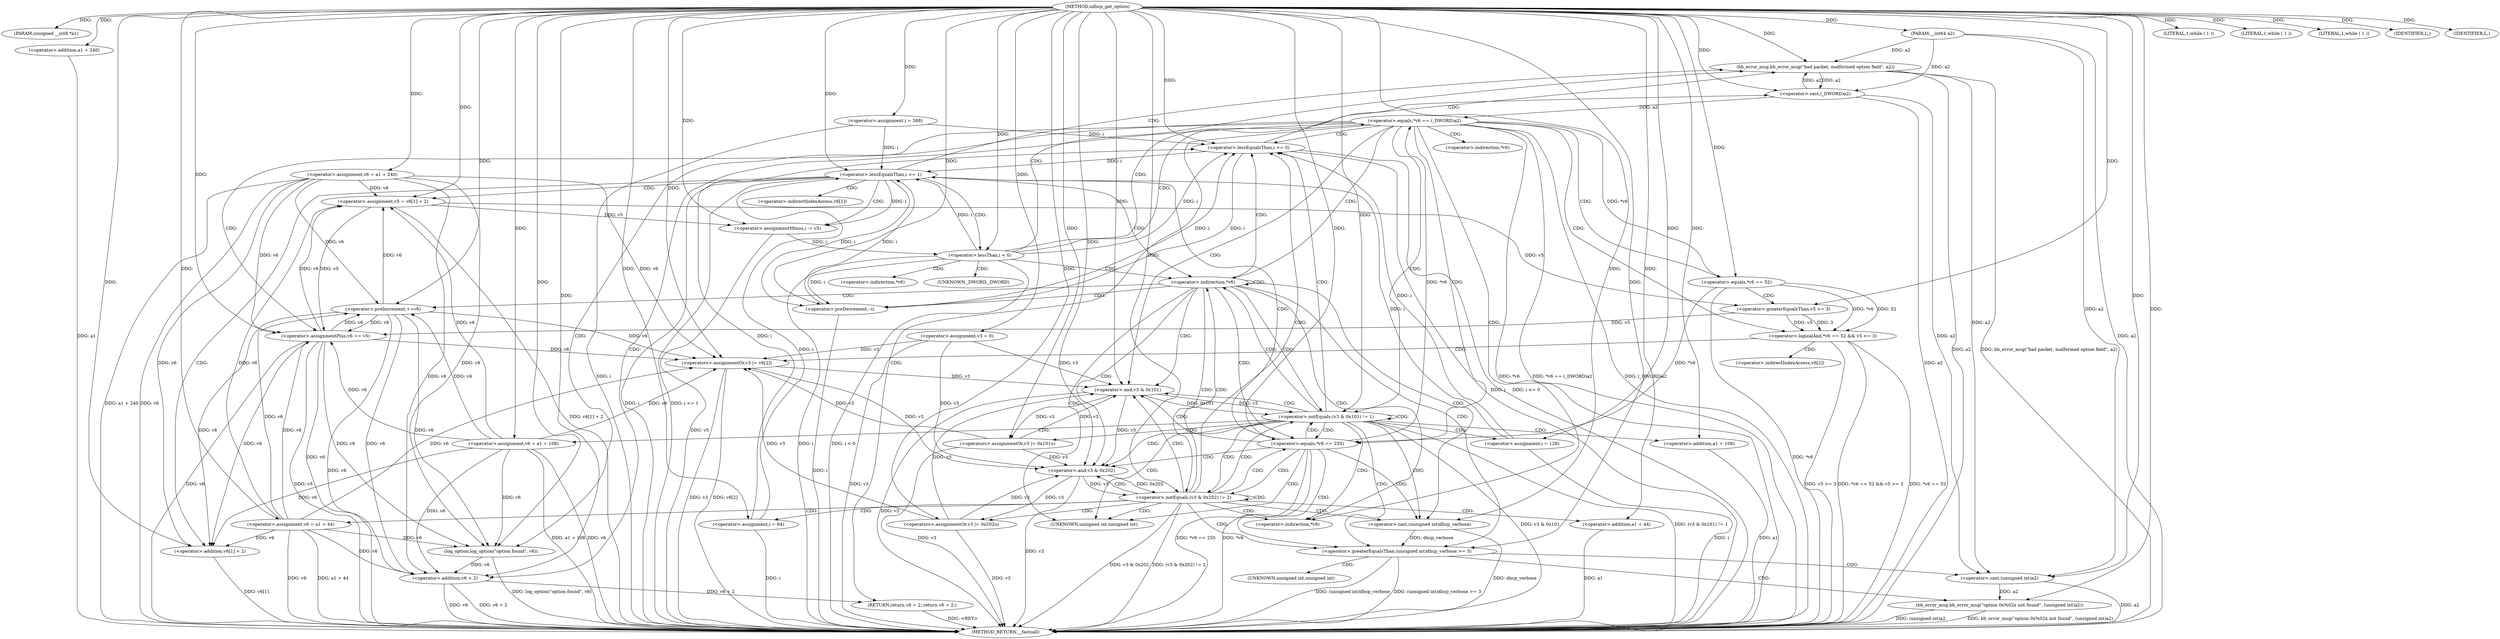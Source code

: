 digraph udhcp_get_option {  
"1000105" [label = "(METHOD,udhcp_get_option)" ]
"1000259" [label = "(METHOD_RETURN,__fastcall)" ]
"1000106" [label = "(PARAM,unsigned __int8 *a1)" ]
"1000107" [label = "(PARAM,__int64 a2)" ]
"1000113" [label = "(<operator>.assignment,v3 = 0)" ]
"1000116" [label = "(<operator>.assignment,v6 = a1 + 240)" ]
"1000118" [label = "(<operator>.addition,a1 + 240)" ]
"1000122" [label = "(<operator>.assignment,i = 388)" ]
"1000125" [label = "(<operator>.assignment,i = 64)" ]
"1000130" [label = "(LITERAL,1,while ( 1 ))" ]
"1000133" [label = "(LITERAL,1,while ( 1 ))" ]
"1000136" [label = "(LITERAL,1,while ( 1 ))" ]
"1000139" [label = "(<operator>.lessEqualsThan,i <= 0)" ]
"1000144" [label = "(bb_error_msg,bb_error_msg(\"bad packet, malformed option field\", a2))" ]
"1000147" [label = "(IDENTIFIER,L,)" ]
"1000152" [label = "(<operator>.preDecrement,--i)" ]
"1000154" [label = "(<operator>.preIncrement,++v6)" ]
"1000157" [label = "(<operator>.equals,*v6 == 255)" ]
"1000163" [label = "(<operator>.lessEqualsThan,i <= 1)" ]
"1000167" [label = "(<operator>.assignment,v5 = v6[1] + 2)" ]
"1000169" [label = "(<operator>.addition,v6[1] + 2)" ]
"1000174" [label = "(<operator>.assignmentMinus,i -= v5)" ]
"1000178" [label = "(<operator>.lessThan,i < 0)" ]
"1000183" [label = "(<operator>.equals,*v6 == (_DWORD)a2)" ]
"1000186" [label = "(<operator>.cast,(_DWORD)a2)" ]
"1000190" [label = "(log_option,log_option(\"option found\", v6))" ]
"1000193" [label = "(RETURN,return v6 + 2;,return v6 + 2;)" ]
"1000194" [label = "(<operator>.addition,v6 + 2)" ]
"1000198" [label = "(<operator>.logicalAnd,*v6 == 52 && v5 >= 3)" ]
"1000199" [label = "(<operator>.equals,*v6 == 52)" ]
"1000203" [label = "(<operator>.greaterEqualsThan,v5 >= 3)" ]
"1000206" [label = "(<operators>.assignmentOr,v3 |= v6[2])" ]
"1000211" [label = "(<operator>.assignmentPlus,v6 += v5)" ]
"1000215" [label = "(<operator>.notEquals,(v3 & 0x101) != 1)" ]
"1000216" [label = "(<operator>.and,v3 & 0x101)" ]
"1000221" [label = "(<operators>.assignmentOr,v3 |= 0x101u)" ]
"1000224" [label = "(<operator>.assignment,v6 = a1 + 108)" ]
"1000226" [label = "(<operator>.addition,a1 + 108)" ]
"1000229" [label = "(<operator>.assignment,i = 128)" ]
"1000233" [label = "(<operator>.notEquals,(v3 & 0x202) != 2)" ]
"1000234" [label = "(<operator>.and,v3 & 0x202)" ]
"1000239" [label = "(<operators>.assignmentOr,v3 |= 0x202u)" ]
"1000242" [label = "(<operator>.assignment,v6 = a1 + 44)" ]
"1000244" [label = "(<operator>.addition,a1 + 44)" ]
"1000248" [label = "(<operator>.greaterEqualsThan,(unsigned int)dhcp_verbose >= 3)" ]
"1000249" [label = "(<operator>.cast,(unsigned int)dhcp_verbose)" ]
"1000253" [label = "(bb_error_msg,bb_error_msg(\"option 0x%02x not found\", (unsigned int)a2))" ]
"1000255" [label = "(<operator>.cast,(unsigned int)a2)" ]
"1000258" [label = "(IDENTIFIER,L,)" ]
"1000149" [label = "(<operator>.indirection,*v6)" ]
"1000158" [label = "(<operator>.indirection,*v6)" ]
"1000170" [label = "(<operator>.indirectIndexAccess,v6[1])" ]
"1000184" [label = "(<operator>.indirection,*v6)" ]
"1000187" [label = "(UNKNOWN,_DWORD,_DWORD)" ]
"1000200" [label = "(<operator>.indirection,*v6)" ]
"1000208" [label = "(<operator>.indirectIndexAccess,v6[2])" ]
"1000250" [label = "(UNKNOWN,unsigned int,unsigned int)" ]
"1000256" [label = "(UNKNOWN,unsigned int,unsigned int)" ]
  "1000118" -> "1000259"  [ label = "DDG: a1"] 
  "1000248" -> "1000259"  [ label = "DDG: (unsigned int)dhcp_verbose"] 
  "1000198" -> "1000259"  [ label = "DDG: *v6 == 52 && v5 >= 3"] 
  "1000113" -> "1000259"  [ label = "DDG: v3"] 
  "1000139" -> "1000259"  [ label = "DDG: i"] 
  "1000215" -> "1000259"  [ label = "DDG: v3 & 0x101"] 
  "1000194" -> "1000259"  [ label = "DDG: v6"] 
  "1000249" -> "1000259"  [ label = "DDG: dhcp_verbose"] 
  "1000211" -> "1000259"  [ label = "DDG: v6"] 
  "1000163" -> "1000259"  [ label = "DDG: i"] 
  "1000144" -> "1000259"  [ label = "DDG: bb_error_msg(\"bad packet, malformed option field\", a2)"] 
  "1000242" -> "1000259"  [ label = "DDG: v6"] 
  "1000194" -> "1000259"  [ label = "DDG: v6 + 2"] 
  "1000107" -> "1000259"  [ label = "DDG: a2"] 
  "1000199" -> "1000259"  [ label = "DDG: *v6"] 
  "1000116" -> "1000259"  [ label = "DDG: v6"] 
  "1000198" -> "1000259"  [ label = "DDG: *v6 == 52"] 
  "1000163" -> "1000259"  [ label = "DDG: i <= 1"] 
  "1000198" -> "1000259"  [ label = "DDG: v5 >= 3"] 
  "1000139" -> "1000259"  [ label = "DDG: i <= 0"] 
  "1000242" -> "1000259"  [ label = "DDG: a1 + 44"] 
  "1000233" -> "1000259"  [ label = "DDG: (v3 & 0x202) != 2"] 
  "1000116" -> "1000259"  [ label = "DDG: a1 + 240"] 
  "1000183" -> "1000259"  [ label = "DDG: *v6"] 
  "1000211" -> "1000259"  [ label = "DDG: v5"] 
  "1000157" -> "1000259"  [ label = "DDG: *v6 == 255"] 
  "1000216" -> "1000259"  [ label = "DDG: v3"] 
  "1000178" -> "1000259"  [ label = "DDG: i < 0"] 
  "1000229" -> "1000259"  [ label = "DDG: i"] 
  "1000233" -> "1000259"  [ label = "DDG: v3 & 0x202"] 
  "1000224" -> "1000259"  [ label = "DDG: a1 + 108"] 
  "1000183" -> "1000259"  [ label = "DDG: *v6 == (_DWORD)a2"] 
  "1000226" -> "1000259"  [ label = "DDG: a1"] 
  "1000152" -> "1000259"  [ label = "DDG: i"] 
  "1000253" -> "1000259"  [ label = "DDG: bb_error_msg(\"option 0x%02x not found\", (unsigned int)a2)"] 
  "1000154" -> "1000259"  [ label = "DDG: v6"] 
  "1000157" -> "1000259"  [ label = "DDG: *v6"] 
  "1000190" -> "1000259"  [ label = "DDG: log_option(\"option found\", v6)"] 
  "1000215" -> "1000259"  [ label = "DDG: (v3 & 0x101) != 1"] 
  "1000253" -> "1000259"  [ label = "DDG: (unsigned int)a2"] 
  "1000206" -> "1000259"  [ label = "DDG: v3"] 
  "1000221" -> "1000259"  [ label = "DDG: v3"] 
  "1000248" -> "1000259"  [ label = "DDG: (unsigned int)dhcp_verbose >= 3"] 
  "1000224" -> "1000259"  [ label = "DDG: v6"] 
  "1000169" -> "1000259"  [ label = "DDG: v6[1]"] 
  "1000255" -> "1000259"  [ label = "DDG: a2"] 
  "1000186" -> "1000259"  [ label = "DDG: a2"] 
  "1000206" -> "1000259"  [ label = "DDG: v6[2]"] 
  "1000125" -> "1000259"  [ label = "DDG: i"] 
  "1000174" -> "1000259"  [ label = "DDG: v5"] 
  "1000178" -> "1000259"  [ label = "DDG: i"] 
  "1000167" -> "1000259"  [ label = "DDG: v6[1] + 2"] 
  "1000144" -> "1000259"  [ label = "DDG: a2"] 
  "1000239" -> "1000259"  [ label = "DDG: v3"] 
  "1000244" -> "1000259"  [ label = "DDG: a1"] 
  "1000122" -> "1000259"  [ label = "DDG: i"] 
  "1000234" -> "1000259"  [ label = "DDG: v3"] 
  "1000183" -> "1000259"  [ label = "DDG: (_DWORD)a2"] 
  "1000193" -> "1000259"  [ label = "DDG: <RET>"] 
  "1000105" -> "1000106"  [ label = "DDG: "] 
  "1000105" -> "1000107"  [ label = "DDG: "] 
  "1000105" -> "1000113"  [ label = "DDG: "] 
  "1000105" -> "1000116"  [ label = "DDG: "] 
  "1000105" -> "1000118"  [ label = "DDG: "] 
  "1000105" -> "1000122"  [ label = "DDG: "] 
  "1000105" -> "1000125"  [ label = "DDG: "] 
  "1000105" -> "1000130"  [ label = "DDG: "] 
  "1000105" -> "1000133"  [ label = "DDG: "] 
  "1000105" -> "1000136"  [ label = "DDG: "] 
  "1000229" -> "1000139"  [ label = "DDG: i"] 
  "1000152" -> "1000139"  [ label = "DDG: i"] 
  "1000125" -> "1000139"  [ label = "DDG: i"] 
  "1000178" -> "1000139"  [ label = "DDG: i"] 
  "1000122" -> "1000139"  [ label = "DDG: i"] 
  "1000105" -> "1000139"  [ label = "DDG: "] 
  "1000105" -> "1000144"  [ label = "DDG: "] 
  "1000186" -> "1000144"  [ label = "DDG: a2"] 
  "1000107" -> "1000144"  [ label = "DDG: a2"] 
  "1000105" -> "1000147"  [ label = "DDG: "] 
  "1000163" -> "1000152"  [ label = "DDG: i"] 
  "1000178" -> "1000152"  [ label = "DDG: i"] 
  "1000139" -> "1000152"  [ label = "DDG: i"] 
  "1000105" -> "1000152"  [ label = "DDG: "] 
  "1000211" -> "1000154"  [ label = "DDG: v6"] 
  "1000242" -> "1000154"  [ label = "DDG: v6"] 
  "1000116" -> "1000154"  [ label = "DDG: v6"] 
  "1000224" -> "1000154"  [ label = "DDG: v6"] 
  "1000105" -> "1000154"  [ label = "DDG: "] 
  "1000199" -> "1000157"  [ label = "DDG: *v6"] 
  "1000105" -> "1000157"  [ label = "DDG: "] 
  "1000229" -> "1000163"  [ label = "DDG: i"] 
  "1000152" -> "1000163"  [ label = "DDG: i"] 
  "1000125" -> "1000163"  [ label = "DDG: i"] 
  "1000178" -> "1000163"  [ label = "DDG: i"] 
  "1000139" -> "1000163"  [ label = "DDG: i"] 
  "1000122" -> "1000163"  [ label = "DDG: i"] 
  "1000105" -> "1000163"  [ label = "DDG: "] 
  "1000211" -> "1000167"  [ label = "DDG: v6"] 
  "1000242" -> "1000167"  [ label = "DDG: v6"] 
  "1000116" -> "1000167"  [ label = "DDG: v6"] 
  "1000154" -> "1000167"  [ label = "DDG: v6"] 
  "1000224" -> "1000167"  [ label = "DDG: v6"] 
  "1000105" -> "1000167"  [ label = "DDG: "] 
  "1000211" -> "1000169"  [ label = "DDG: v6"] 
  "1000242" -> "1000169"  [ label = "DDG: v6"] 
  "1000116" -> "1000169"  [ label = "DDG: v6"] 
  "1000154" -> "1000169"  [ label = "DDG: v6"] 
  "1000224" -> "1000169"  [ label = "DDG: v6"] 
  "1000105" -> "1000169"  [ label = "DDG: "] 
  "1000167" -> "1000174"  [ label = "DDG: v5"] 
  "1000105" -> "1000174"  [ label = "DDG: "] 
  "1000163" -> "1000174"  [ label = "DDG: i"] 
  "1000174" -> "1000178"  [ label = "DDG: i"] 
  "1000105" -> "1000178"  [ label = "DDG: "] 
  "1000157" -> "1000183"  [ label = "DDG: *v6"] 
  "1000186" -> "1000183"  [ label = "DDG: a2"] 
  "1000144" -> "1000186"  [ label = "DDG: a2"] 
  "1000107" -> "1000186"  [ label = "DDG: a2"] 
  "1000105" -> "1000186"  [ label = "DDG: "] 
  "1000105" -> "1000190"  [ label = "DDG: "] 
  "1000211" -> "1000190"  [ label = "DDG: v6"] 
  "1000242" -> "1000190"  [ label = "DDG: v6"] 
  "1000116" -> "1000190"  [ label = "DDG: v6"] 
  "1000154" -> "1000190"  [ label = "DDG: v6"] 
  "1000224" -> "1000190"  [ label = "DDG: v6"] 
  "1000194" -> "1000193"  [ label = "DDG: v6 + 2"] 
  "1000190" -> "1000194"  [ label = "DDG: v6"] 
  "1000105" -> "1000194"  [ label = "DDG: "] 
  "1000211" -> "1000194"  [ label = "DDG: v6"] 
  "1000242" -> "1000194"  [ label = "DDG: v6"] 
  "1000116" -> "1000194"  [ label = "DDG: v6"] 
  "1000154" -> "1000194"  [ label = "DDG: v6"] 
  "1000224" -> "1000194"  [ label = "DDG: v6"] 
  "1000199" -> "1000198"  [ label = "DDG: *v6"] 
  "1000199" -> "1000198"  [ label = "DDG: 52"] 
  "1000183" -> "1000199"  [ label = "DDG: *v6"] 
  "1000105" -> "1000199"  [ label = "DDG: "] 
  "1000203" -> "1000198"  [ label = "DDG: v5"] 
  "1000203" -> "1000198"  [ label = "DDG: 3"] 
  "1000105" -> "1000203"  [ label = "DDG: "] 
  "1000167" -> "1000203"  [ label = "DDG: v5"] 
  "1000211" -> "1000206"  [ label = "DDG: v6"] 
  "1000242" -> "1000206"  [ label = "DDG: v6"] 
  "1000116" -> "1000206"  [ label = "DDG: v6"] 
  "1000154" -> "1000206"  [ label = "DDG: v6"] 
  "1000224" -> "1000206"  [ label = "DDG: v6"] 
  "1000113" -> "1000206"  [ label = "DDG: v3"] 
  "1000239" -> "1000206"  [ label = "DDG: v3"] 
  "1000221" -> "1000206"  [ label = "DDG: v3"] 
  "1000105" -> "1000206"  [ label = "DDG: "] 
  "1000203" -> "1000211"  [ label = "DDG: v5"] 
  "1000105" -> "1000211"  [ label = "DDG: "] 
  "1000167" -> "1000211"  [ label = "DDG: v5"] 
  "1000242" -> "1000211"  [ label = "DDG: v6"] 
  "1000116" -> "1000211"  [ label = "DDG: v6"] 
  "1000154" -> "1000211"  [ label = "DDG: v6"] 
  "1000224" -> "1000211"  [ label = "DDG: v6"] 
  "1000216" -> "1000215"  [ label = "DDG: v3"] 
  "1000216" -> "1000215"  [ label = "DDG: 0x101"] 
  "1000113" -> "1000216"  [ label = "DDG: v3"] 
  "1000239" -> "1000216"  [ label = "DDG: v3"] 
  "1000206" -> "1000216"  [ label = "DDG: v3"] 
  "1000221" -> "1000216"  [ label = "DDG: v3"] 
  "1000105" -> "1000216"  [ label = "DDG: "] 
  "1000105" -> "1000215"  [ label = "DDG: "] 
  "1000105" -> "1000221"  [ label = "DDG: "] 
  "1000216" -> "1000221"  [ label = "DDG: v3"] 
  "1000105" -> "1000224"  [ label = "DDG: "] 
  "1000105" -> "1000226"  [ label = "DDG: "] 
  "1000105" -> "1000229"  [ label = "DDG: "] 
  "1000234" -> "1000233"  [ label = "DDG: v3"] 
  "1000234" -> "1000233"  [ label = "DDG: 0x202"] 
  "1000216" -> "1000234"  [ label = "DDG: v3"] 
  "1000113" -> "1000234"  [ label = "DDG: v3"] 
  "1000239" -> "1000234"  [ label = "DDG: v3"] 
  "1000206" -> "1000234"  [ label = "DDG: v3"] 
  "1000221" -> "1000234"  [ label = "DDG: v3"] 
  "1000105" -> "1000234"  [ label = "DDG: "] 
  "1000105" -> "1000233"  [ label = "DDG: "] 
  "1000105" -> "1000239"  [ label = "DDG: "] 
  "1000234" -> "1000239"  [ label = "DDG: v3"] 
  "1000105" -> "1000242"  [ label = "DDG: "] 
  "1000105" -> "1000244"  [ label = "DDG: "] 
  "1000249" -> "1000248"  [ label = "DDG: dhcp_verbose"] 
  "1000105" -> "1000249"  [ label = "DDG: "] 
  "1000105" -> "1000248"  [ label = "DDG: "] 
  "1000105" -> "1000253"  [ label = "DDG: "] 
  "1000255" -> "1000253"  [ label = "DDG: a2"] 
  "1000186" -> "1000255"  [ label = "DDG: a2"] 
  "1000144" -> "1000255"  [ label = "DDG: a2"] 
  "1000107" -> "1000255"  [ label = "DDG: a2"] 
  "1000105" -> "1000255"  [ label = "DDG: "] 
  "1000105" -> "1000258"  [ label = "DDG: "] 
  "1000139" -> "1000144"  [ label = "CDG: "] 
  "1000149" -> "1000154"  [ label = "CDG: "] 
  "1000149" -> "1000152"  [ label = "CDG: "] 
  "1000149" -> "1000139"  [ label = "CDG: "] 
  "1000149" -> "1000158"  [ label = "CDG: "] 
  "1000149" -> "1000157"  [ label = "CDG: "] 
  "1000149" -> "1000149"  [ label = "CDG: "] 
  "1000149" -> "1000216"  [ label = "CDG: "] 
  "1000149" -> "1000215"  [ label = "CDG: "] 
  "1000149" -> "1000234"  [ label = "CDG: "] 
  "1000149" -> "1000233"  [ label = "CDG: "] 
  "1000149" -> "1000250"  [ label = "CDG: "] 
  "1000149" -> "1000249"  [ label = "CDG: "] 
  "1000149" -> "1000248"  [ label = "CDG: "] 
  "1000157" -> "1000163"  [ label = "CDG: "] 
  "1000157" -> "1000216"  [ label = "CDG: "] 
  "1000157" -> "1000215"  [ label = "CDG: "] 
  "1000157" -> "1000234"  [ label = "CDG: "] 
  "1000157" -> "1000233"  [ label = "CDG: "] 
  "1000157" -> "1000250"  [ label = "CDG: "] 
  "1000157" -> "1000249"  [ label = "CDG: "] 
  "1000157" -> "1000248"  [ label = "CDG: "] 
  "1000163" -> "1000174"  [ label = "CDG: "] 
  "1000163" -> "1000170"  [ label = "CDG: "] 
  "1000163" -> "1000169"  [ label = "CDG: "] 
  "1000163" -> "1000167"  [ label = "CDG: "] 
  "1000163" -> "1000178"  [ label = "CDG: "] 
  "1000163" -> "1000144"  [ label = "CDG: "] 
  "1000163" -> "1000149"  [ label = "CDG: "] 
  "1000178" -> "1000187"  [ label = "CDG: "] 
  "1000178" -> "1000186"  [ label = "CDG: "] 
  "1000178" -> "1000184"  [ label = "CDG: "] 
  "1000178" -> "1000183"  [ label = "CDG: "] 
  "1000178" -> "1000144"  [ label = "CDG: "] 
  "1000178" -> "1000149"  [ label = "CDG: "] 
  "1000183" -> "1000190"  [ label = "CDG: "] 
  "1000183" -> "1000200"  [ label = "CDG: "] 
  "1000183" -> "1000199"  [ label = "CDG: "] 
  "1000183" -> "1000198"  [ label = "CDG: "] 
  "1000183" -> "1000194"  [ label = "CDG: "] 
  "1000183" -> "1000193"  [ label = "CDG: "] 
  "1000183" -> "1000211"  [ label = "CDG: "] 
  "1000183" -> "1000216"  [ label = "CDG: "] 
  "1000183" -> "1000215"  [ label = "CDG: "] 
  "1000183" -> "1000139"  [ label = "CDG: "] 
  "1000183" -> "1000158"  [ label = "CDG: "] 
  "1000183" -> "1000157"  [ label = "CDG: "] 
  "1000183" -> "1000149"  [ label = "CDG: "] 
  "1000198" -> "1000208"  [ label = "CDG: "] 
  "1000198" -> "1000206"  [ label = "CDG: "] 
  "1000199" -> "1000203"  [ label = "CDG: "] 
  "1000215" -> "1000224"  [ label = "CDG: "] 
  "1000215" -> "1000221"  [ label = "CDG: "] 
  "1000215" -> "1000229"  [ label = "CDG: "] 
  "1000215" -> "1000226"  [ label = "CDG: "] 
  "1000215" -> "1000234"  [ label = "CDG: "] 
  "1000215" -> "1000233"  [ label = "CDG: "] 
  "1000215" -> "1000250"  [ label = "CDG: "] 
  "1000215" -> "1000249"  [ label = "CDG: "] 
  "1000215" -> "1000248"  [ label = "CDG: "] 
  "1000215" -> "1000216"  [ label = "CDG: "] 
  "1000215" -> "1000215"  [ label = "CDG: "] 
  "1000215" -> "1000139"  [ label = "CDG: "] 
  "1000215" -> "1000158"  [ label = "CDG: "] 
  "1000215" -> "1000157"  [ label = "CDG: "] 
  "1000215" -> "1000149"  [ label = "CDG: "] 
  "1000233" -> "1000239"  [ label = "CDG: "] 
  "1000233" -> "1000250"  [ label = "CDG: "] 
  "1000233" -> "1000249"  [ label = "CDG: "] 
  "1000233" -> "1000248"  [ label = "CDG: "] 
  "1000233" -> "1000244"  [ label = "CDG: "] 
  "1000233" -> "1000242"  [ label = "CDG: "] 
  "1000233" -> "1000125"  [ label = "CDG: "] 
  "1000233" -> "1000234"  [ label = "CDG: "] 
  "1000233" -> "1000233"  [ label = "CDG: "] 
  "1000233" -> "1000216"  [ label = "CDG: "] 
  "1000233" -> "1000215"  [ label = "CDG: "] 
  "1000233" -> "1000139"  [ label = "CDG: "] 
  "1000233" -> "1000158"  [ label = "CDG: "] 
  "1000233" -> "1000157"  [ label = "CDG: "] 
  "1000233" -> "1000149"  [ label = "CDG: "] 
  "1000248" -> "1000256"  [ label = "CDG: "] 
  "1000248" -> "1000255"  [ label = "CDG: "] 
  "1000248" -> "1000253"  [ label = "CDG: "] 
}
